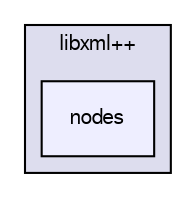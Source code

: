 digraph G {
  bgcolor=transparent;
  compound=true
  node [ fontsize=10, fontname="FreeSans"];
  edge [ labelfontsize=9, labelfontname="FreeSans"];
  subgraph clusterdir_a4373c9e91f3e115d3a39f26f605666b {
    graph [ bgcolor="#ddddee", pencolor="black", label="libxml++" fontname="FreeSans", fontsize=10, URL="dir_a4373c9e91f3e115d3a39f26f605666b.html"]
  dir_f9149298332043ae3a7d5bec029fc036 [shape=box, label="nodes", style="filled", fillcolor="#eeeeff", pencolor="black", URL="dir_f9149298332043ae3a7d5bec029fc036.html"];
  }
}
